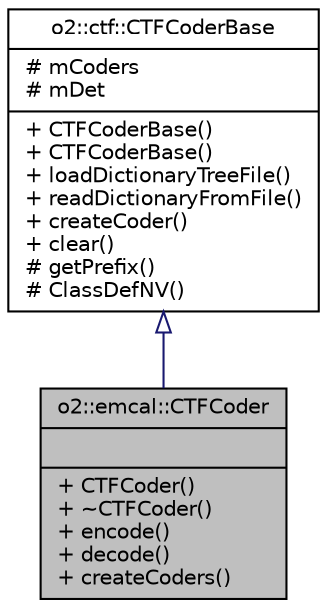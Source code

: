 digraph "o2::emcal::CTFCoder"
{
 // INTERACTIVE_SVG=YES
  bgcolor="transparent";
  edge [fontname="Helvetica",fontsize="10",labelfontname="Helvetica",labelfontsize="10"];
  node [fontname="Helvetica",fontsize="10",shape=record];
  Node0 [label="{o2::emcal::CTFCoder\n||+ CTFCoder()\l+ ~CTFCoder()\l+ encode()\l+ decode()\l+ createCoders()\l}",height=0.2,width=0.4,color="black", fillcolor="grey75", style="filled", fontcolor="black"];
  Node1 -> Node0 [dir="back",color="midnightblue",fontsize="10",style="solid",arrowtail="onormal",fontname="Helvetica"];
  Node1 [label="{o2::ctf::CTFCoderBase\n|# mCoders\l# mDet\l|+ CTFCoderBase()\l+ CTFCoderBase()\l+ loadDictionaryTreeFile()\l+ readDictionaryFromFile()\l+ createCoder()\l+ clear()\l# getPrefix()\l# ClassDefNV()\l}",height=0.2,width=0.4,color="black",URL="$d1/db7/classo2_1_1ctf_1_1CTFCoderBase.html"];
}
